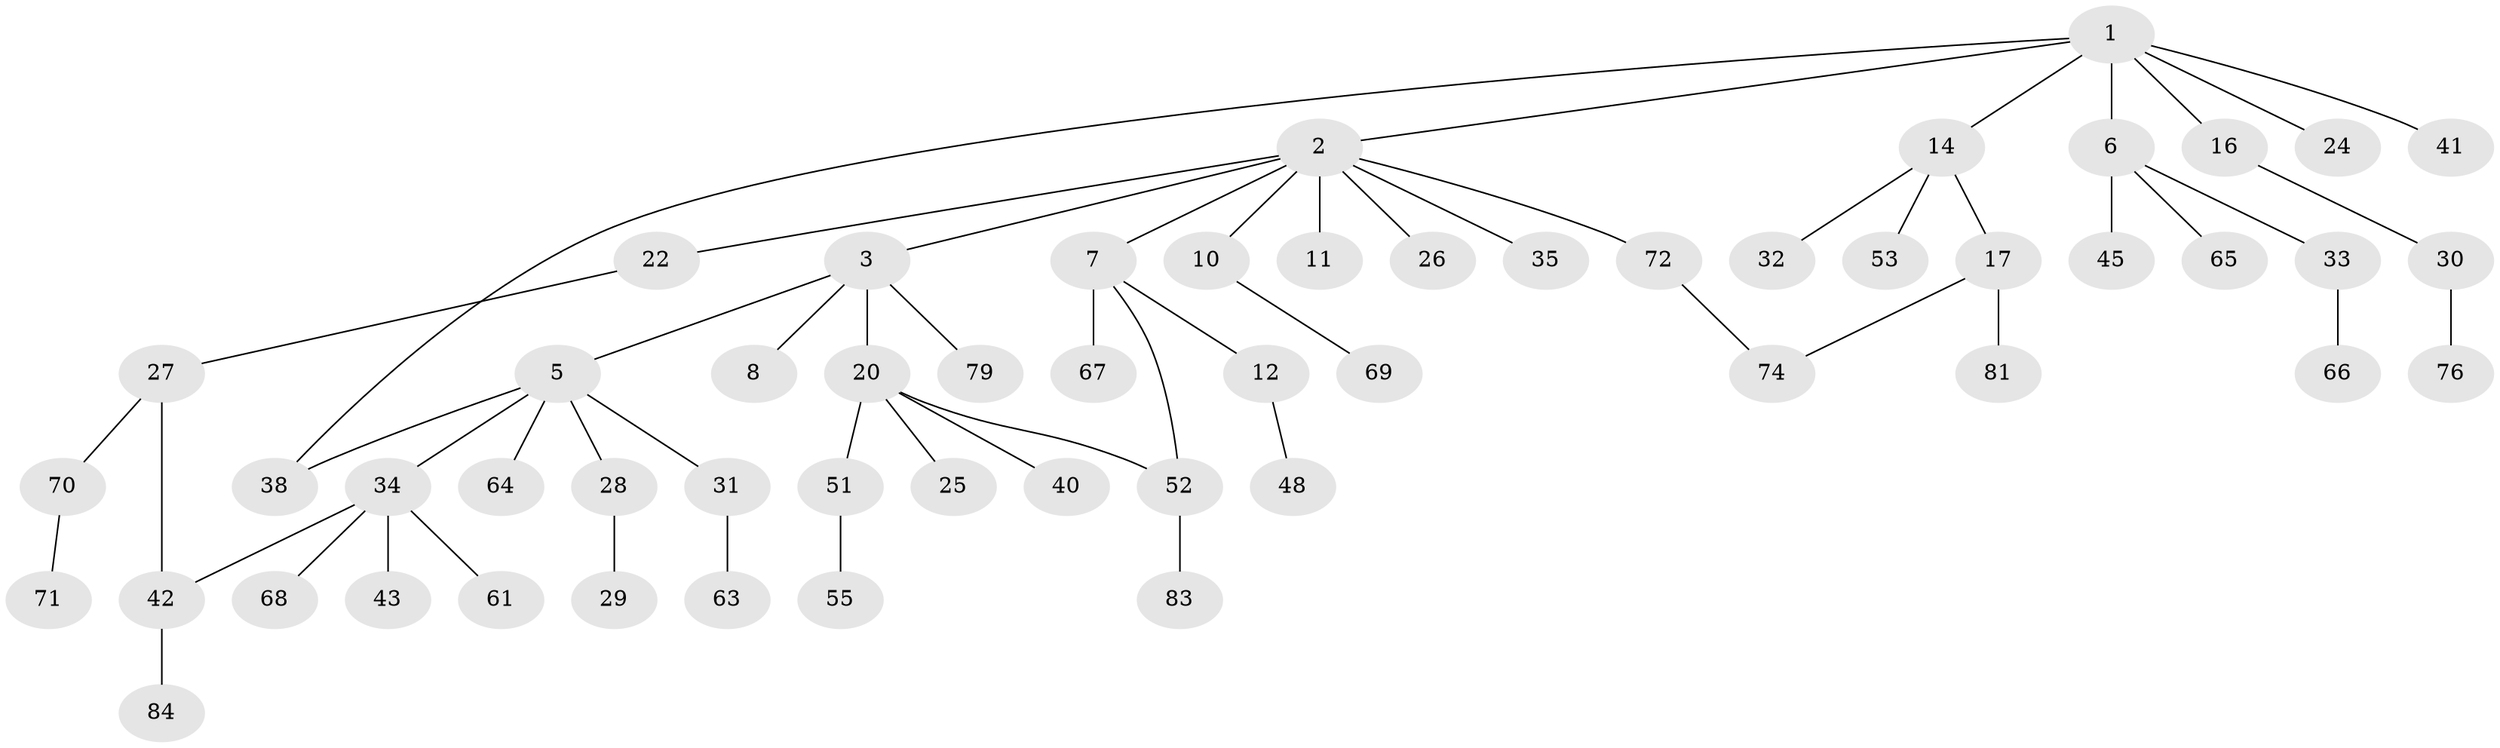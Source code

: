 // Generated by graph-tools (version 1.1) at 2025/51/02/27/25 19:51:36]
// undirected, 55 vertices, 58 edges
graph export_dot {
graph [start="1"]
  node [color=gray90,style=filled];
  1 [super="+13"];
  2 [super="+4"];
  3 [super="+15"];
  5 [super="+23"];
  6 [super="+18"];
  7 [super="+44"];
  8 [super="+9"];
  10 [super="+59"];
  11;
  12 [super="+21"];
  14 [super="+19"];
  16;
  17 [super="+60"];
  20 [super="+58"];
  22;
  24;
  25 [super="+47"];
  26 [super="+82"];
  27 [super="+75"];
  28;
  29 [super="+56"];
  30 [super="+36"];
  31 [super="+49"];
  32;
  33 [super="+39"];
  34 [super="+37"];
  35 [super="+80"];
  38 [super="+46"];
  40;
  41 [super="+50"];
  42 [super="+62"];
  43;
  45 [super="+85"];
  48 [super="+54"];
  51;
  52 [super="+57"];
  53 [super="+86"];
  55;
  61;
  63;
  64;
  65;
  66 [super="+73"];
  67;
  68;
  69 [super="+77"];
  70;
  71;
  72 [super="+78"];
  74;
  76;
  79;
  81;
  83;
  84;
  1 -- 2;
  1 -- 6;
  1 -- 41;
  1 -- 16;
  1 -- 38;
  1 -- 24;
  1 -- 14;
  2 -- 3;
  2 -- 7;
  2 -- 10;
  2 -- 22;
  2 -- 35;
  2 -- 72;
  2 -- 11;
  2 -- 26;
  3 -- 5;
  3 -- 8;
  3 -- 20;
  3 -- 79;
  5 -- 31;
  5 -- 64;
  5 -- 34;
  5 -- 28;
  5 -- 38;
  6 -- 33;
  6 -- 65;
  6 -- 45;
  7 -- 12;
  7 -- 67;
  7 -- 52;
  10 -- 69;
  12 -- 48;
  14 -- 17;
  14 -- 32;
  14 -- 53;
  16 -- 30;
  17 -- 81;
  17 -- 74;
  20 -- 25;
  20 -- 40;
  20 -- 51;
  20 -- 52;
  22 -- 27;
  27 -- 42;
  27 -- 70;
  28 -- 29;
  30 -- 76;
  31 -- 63;
  33 -- 66;
  34 -- 43;
  34 -- 61;
  34 -- 68;
  34 -- 42;
  42 -- 84;
  51 -- 55;
  52 -- 83;
  70 -- 71;
  72 -- 74;
}
